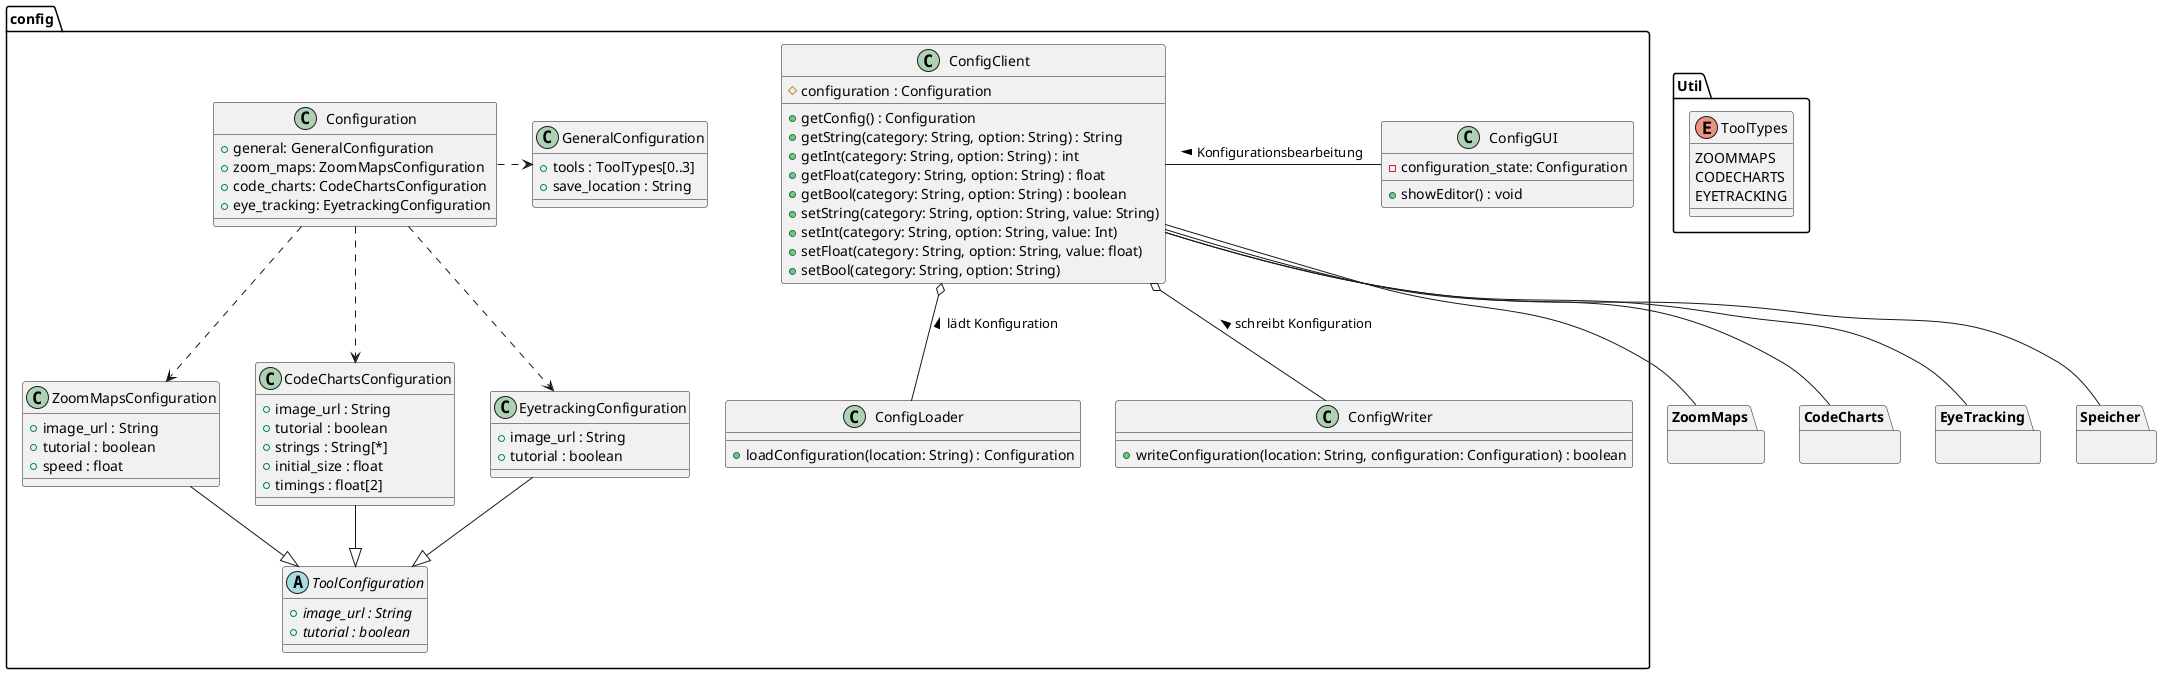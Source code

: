 @startuml config

package Util {
  enum ToolTypes {
  ZOOMMAPS
  CODECHARTS
  EYETRACKING
  }
}


package ZoomMaps {}
package CodeCharts {}
package EyeTracking {}
package Speicher {}

package config {
  class ConfigClient {
    # configuration : Configuration
    + getConfig() : Configuration
    + getString(category: String, option: String) : String
    + getInt(category: String, option: String) : int
    + getFloat(category: String, option: String) : float
    + getBool(category: String, option: String) : boolean
    + setString(category: String, option: String, value: String)
    + setInt(category: String, option: String, value: Int)
    + setFloat(category: String, option: String, value: float)
    + setBool(category: String, option: String)
  }

  class ConfigLoader {
    + loadConfiguration(location: String) : Configuration
  }

  class ConfigWriter {
    + writeConfiguration(location: String, configuration: Configuration) : boolean
  }

  class ConfigGUI {
    - configuration_state: Configuration
    + showEditor() : void
  }

  class Configuration {
    + general: GeneralConfiguration
    + zoom_maps: ZoomMapsConfiguration
    + code_charts: CodeChartsConfiguration
    + eye_tracking: EyetrackingConfiguration
  }
  class GeneralConfiguration {
    + tools : ToolTypes[0..3]
    + save_location : String
  }
  class ZoomMapsConfiguration {
    + image_url : String
    + tutorial : boolean
    + speed : float
  }
  class CodeChartsConfiguration {
    + image_url : String
    + tutorial : boolean
    + strings : String[*]
    + initial_size : float
    + timings : float[2]
  }
  class EyetrackingConfiguration {
    + image_url : String
    + tutorial : boolean
  }
  abstract ToolConfiguration {
    + {abstract} image_url : String
    + {abstract} tutorial : boolean
  }

  ' ConfigClient ..> Configuration

  ConfigClient o-- ConfigLoader : < lädt Konfiguration
  ' ConfigLoader ..> Configuration

  ConfigClient o-- ConfigWriter : < schreibt Konfiguration
  ' ConfigWriter ..> Configuration

  ConfigClient -r- ConfigGUI : < Konfigurationsbearbeitung

  Configuration .r.> GeneralConfiguration
  Configuration ..> ZoomMapsConfiguration
  Configuration ..> CodeChartsConfiguration
  Configuration ..> EyetrackingConfiguration

  ZoomMapsConfiguration --|> ToolConfiguration
  CodeChartsConfiguration --|> ToolConfiguration
  EyetrackingConfiguration --|> ToolConfiguration
}
ConfigClient -- ZoomMaps
ConfigClient -- CodeCharts
ConfigClient -- EyeTracking
ConfigClient -- Speicher
@enduml
